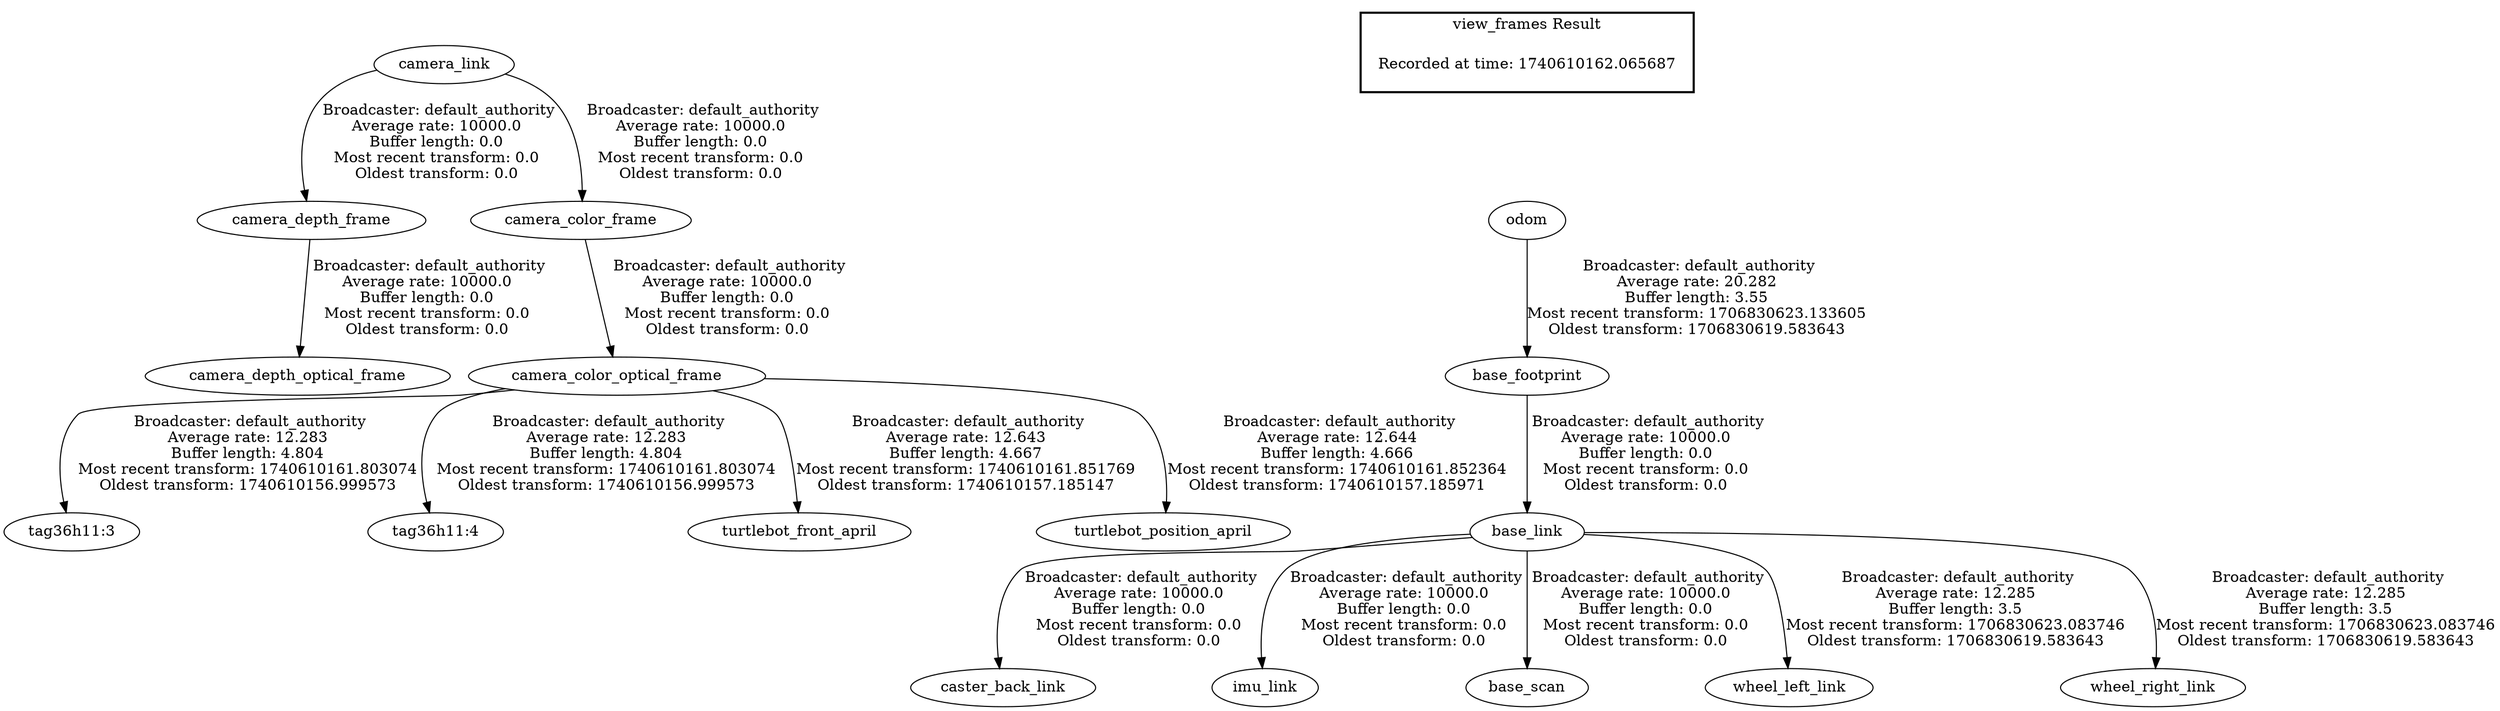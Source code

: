 digraph G {
"camera_link" -> "camera_depth_frame"[label=" Broadcaster: default_authority\nAverage rate: 10000.0\nBuffer length: 0.0\nMost recent transform: 0.0\nOldest transform: 0.0\n"];
"camera_depth_frame" -> "camera_depth_optical_frame"[label=" Broadcaster: default_authority\nAverage rate: 10000.0\nBuffer length: 0.0\nMost recent transform: 0.0\nOldest transform: 0.0\n"];
"camera_link" -> "camera_color_frame"[label=" Broadcaster: default_authority\nAverage rate: 10000.0\nBuffer length: 0.0\nMost recent transform: 0.0\nOldest transform: 0.0\n"];
"camera_color_frame" -> "camera_color_optical_frame"[label=" Broadcaster: default_authority\nAverage rate: 10000.0\nBuffer length: 0.0\nMost recent transform: 0.0\nOldest transform: 0.0\n"];
"camera_color_optical_frame" -> "tag36h11:3"[label=" Broadcaster: default_authority\nAverage rate: 12.283\nBuffer length: 4.804\nMost recent transform: 1740610161.803074\nOldest transform: 1740610156.999573\n"];
"camera_color_optical_frame" -> "tag36h11:4"[label=" Broadcaster: default_authority\nAverage rate: 12.283\nBuffer length: 4.804\nMost recent transform: 1740610161.803074\nOldest transform: 1740610156.999573\n"];
"camera_color_optical_frame" -> "turtlebot_front_april"[label=" Broadcaster: default_authority\nAverage rate: 12.643\nBuffer length: 4.667\nMost recent transform: 1740610161.851769\nOldest transform: 1740610157.185147\n"];
"camera_color_optical_frame" -> "turtlebot_position_april"[label=" Broadcaster: default_authority\nAverage rate: 12.644\nBuffer length: 4.666\nMost recent transform: 1740610161.852364\nOldest transform: 1740610157.185971\n"];
"base_footprint" -> "base_link"[label=" Broadcaster: default_authority\nAverage rate: 10000.0\nBuffer length: 0.0\nMost recent transform: 0.0\nOldest transform: 0.0\n"];
"odom" -> "base_footprint"[label=" Broadcaster: default_authority\nAverage rate: 20.282\nBuffer length: 3.55\nMost recent transform: 1706830623.133605\nOldest transform: 1706830619.583643\n"];
"base_link" -> "caster_back_link"[label=" Broadcaster: default_authority\nAverage rate: 10000.0\nBuffer length: 0.0\nMost recent transform: 0.0\nOldest transform: 0.0\n"];
"base_link" -> "imu_link"[label=" Broadcaster: default_authority\nAverage rate: 10000.0\nBuffer length: 0.0\nMost recent transform: 0.0\nOldest transform: 0.0\n"];
"base_link" -> "base_scan"[label=" Broadcaster: default_authority\nAverage rate: 10000.0\nBuffer length: 0.0\nMost recent transform: 0.0\nOldest transform: 0.0\n"];
"base_link" -> "wheel_left_link"[label=" Broadcaster: default_authority\nAverage rate: 12.285\nBuffer length: 3.5\nMost recent transform: 1706830623.083746\nOldest transform: 1706830619.583643\n"];
"base_link" -> "wheel_right_link"[label=" Broadcaster: default_authority\nAverage rate: 12.285\nBuffer length: 3.5\nMost recent transform: 1706830623.083746\nOldest transform: 1706830619.583643\n"];
edge [style=invis];
 subgraph cluster_legend { style=bold; color=black; label ="view_frames Result";
"Recorded at time: 1740610162.065687"[ shape=plaintext ] ;
}->"odom";
}